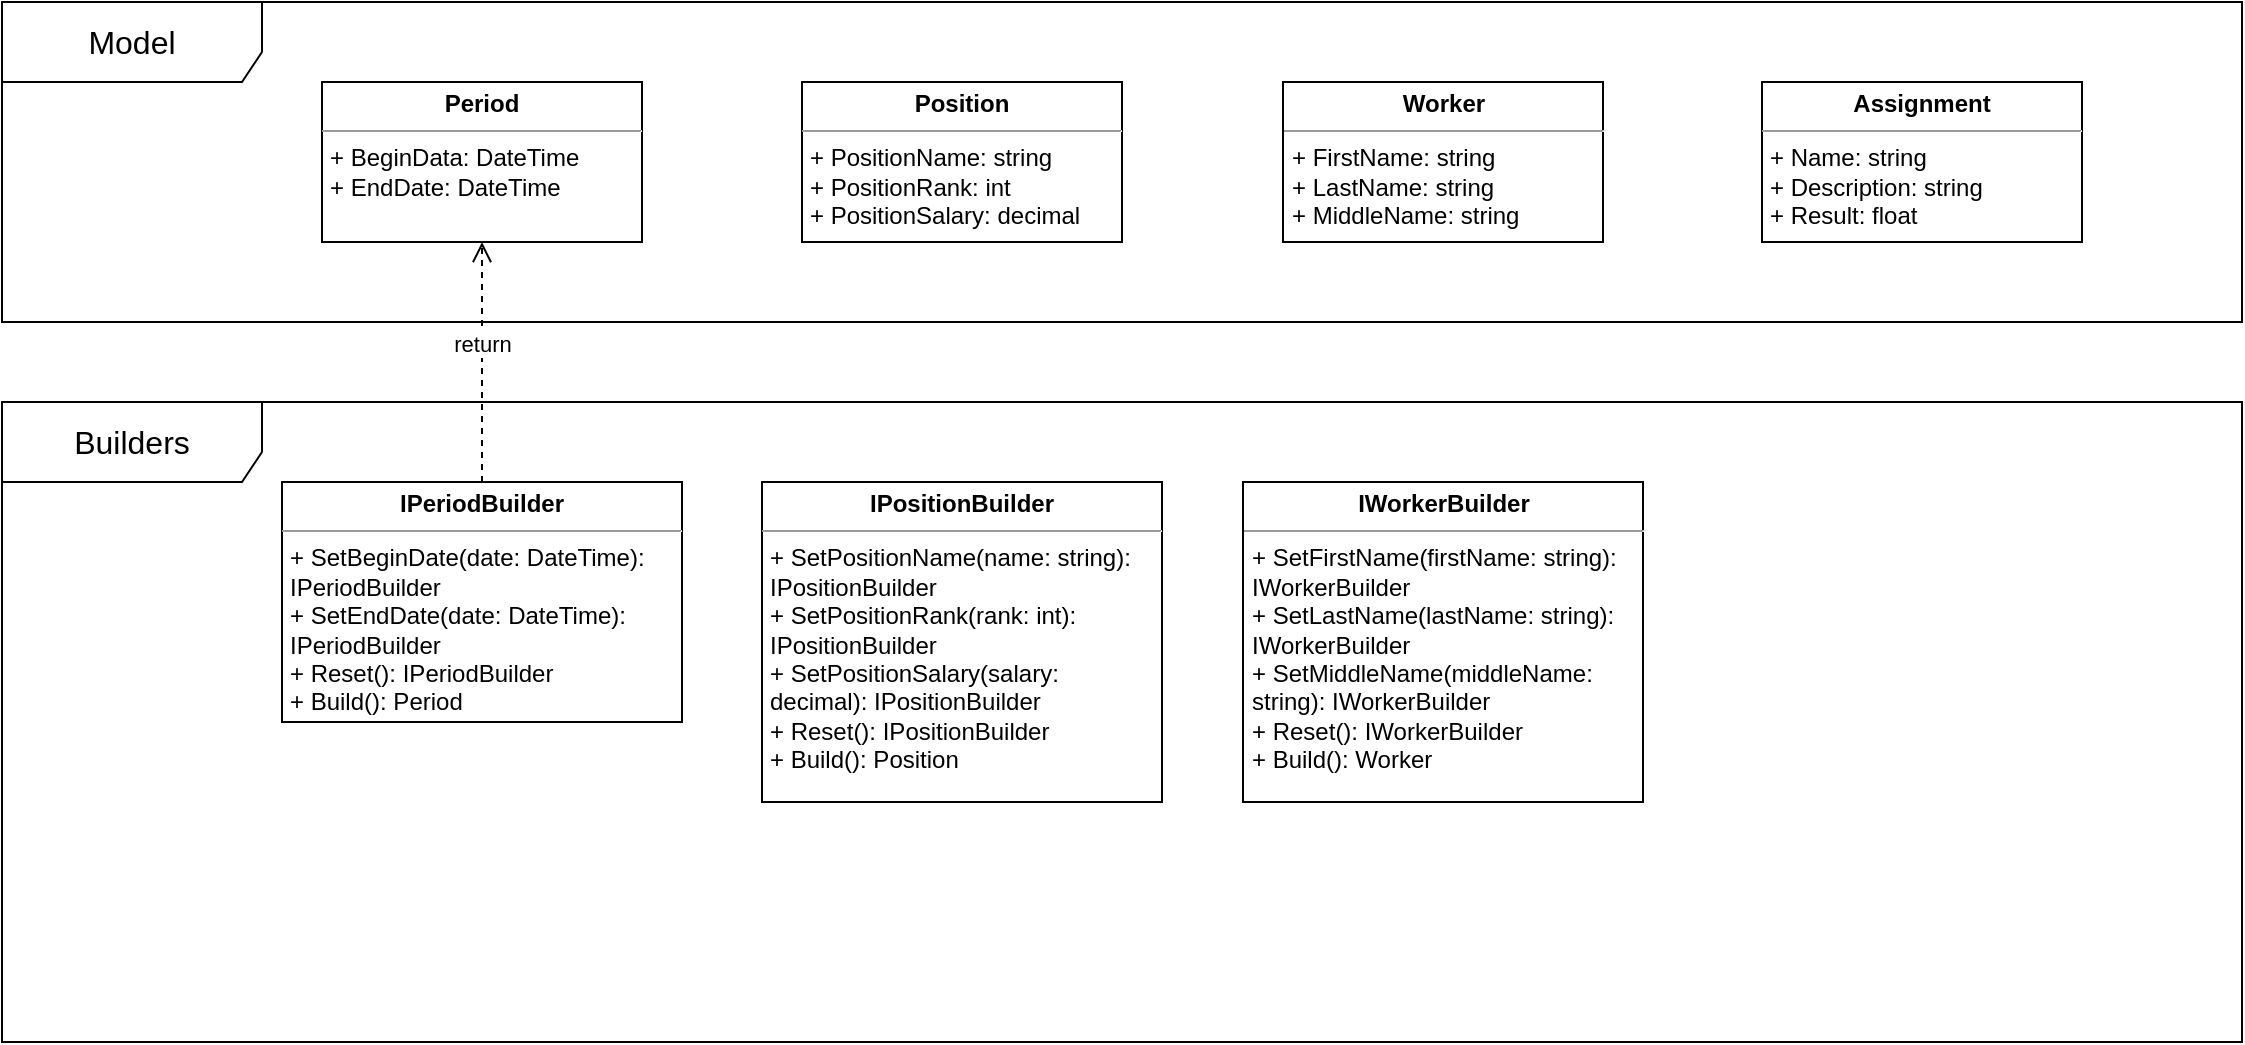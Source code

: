 <mxfile version="22.1.5" type="github">
  <diagram name="Страница — 1" id="qih0HeVdHAn_B9oH8GBS">
    <mxGraphModel dx="1430" dy="771" grid="1" gridSize="10" guides="1" tooltips="1" connect="1" arrows="1" fold="1" page="1" pageScale="1" pageWidth="827" pageHeight="1169" math="0" shadow="0">
      <root>
        <mxCell id="0" />
        <mxCell id="1" parent="0" />
        <mxCell id="z6ik7qYl1S37W0Bwtu2p-1" value="&lt;font style=&quot;font-size: 16px;&quot;&gt;Model&lt;/font&gt;" style="shape=umlFrame;whiteSpace=wrap;html=1;pointerEvents=0;width=130;height=40;" vertex="1" parent="1">
          <mxGeometry x="240" y="200" width="1120" height="160" as="geometry" />
        </mxCell>
        <mxCell id="z6ik7qYl1S37W0Bwtu2p-2" value="&lt;p style=&quot;margin:0px;margin-top:4px;text-align:center;&quot;&gt;&lt;b&gt;Period&lt;/b&gt;&lt;/p&gt;&lt;hr size=&quot;1&quot;&gt;&lt;p style=&quot;margin:0px;margin-left:4px;&quot;&gt;+ BeginData: DateTime&lt;/p&gt;&lt;p style=&quot;margin:0px;margin-left:4px;&quot;&gt;+ EndDate: DateTime&lt;/p&gt;" style="verticalAlign=top;align=left;overflow=fill;fontSize=12;fontFamily=Helvetica;html=1;whiteSpace=wrap;" vertex="1" parent="1">
          <mxGeometry x="400" y="240" width="160" height="80" as="geometry" />
        </mxCell>
        <mxCell id="z6ik7qYl1S37W0Bwtu2p-3" value="&lt;p style=&quot;margin:0px;margin-top:4px;text-align:center;&quot;&gt;&lt;b&gt;Position&lt;/b&gt;&lt;/p&gt;&lt;hr size=&quot;1&quot;&gt;&lt;p style=&quot;margin:0px;margin-left:4px;&quot;&gt;+ PositionName: string&lt;/p&gt;&lt;p style=&quot;margin:0px;margin-left:4px;&quot;&gt;+ PositionRank: int&lt;/p&gt;&lt;p style=&quot;margin:0px;margin-left:4px;&quot;&gt;+ PositionSalary: decimal&lt;/p&gt;" style="verticalAlign=top;align=left;overflow=fill;fontSize=12;fontFamily=Helvetica;html=1;whiteSpace=wrap;" vertex="1" parent="1">
          <mxGeometry x="640" y="240" width="160" height="80" as="geometry" />
        </mxCell>
        <mxCell id="z6ik7qYl1S37W0Bwtu2p-4" value="&lt;p style=&quot;margin:0px;margin-top:4px;text-align:center;&quot;&gt;&lt;b&gt;Assignment&lt;/b&gt;&lt;/p&gt;&lt;hr size=&quot;1&quot;&gt;&lt;p style=&quot;margin:0px;margin-left:4px;&quot;&gt;+ Name: string&lt;/p&gt;&lt;p style=&quot;margin:0px;margin-left:4px;&quot;&gt;+ Description: string&lt;/p&gt;&lt;p style=&quot;margin:0px;margin-left:4px;&quot;&gt;+ Result: float&lt;/p&gt;" style="verticalAlign=top;align=left;overflow=fill;fontSize=12;fontFamily=Helvetica;html=1;whiteSpace=wrap;" vertex="1" parent="1">
          <mxGeometry x="1120" y="240" width="160" height="80" as="geometry" />
        </mxCell>
        <mxCell id="z6ik7qYl1S37W0Bwtu2p-5" value="&lt;p style=&quot;margin:0px;margin-top:4px;text-align:center;&quot;&gt;&lt;b&gt;Worker&lt;/b&gt;&lt;/p&gt;&lt;hr size=&quot;1&quot;&gt;&lt;p style=&quot;margin:0px;margin-left:4px;&quot;&gt;+ FirstName: string&lt;/p&gt;&lt;p style=&quot;margin:0px;margin-left:4px;&quot;&gt;+ LastName: string&lt;/p&gt;&lt;p style=&quot;margin:0px;margin-left:4px;&quot;&gt;+ MiddleName: string&lt;/p&gt;" style="verticalAlign=top;align=left;overflow=fill;fontSize=12;fontFamily=Helvetica;html=1;whiteSpace=wrap;" vertex="1" parent="1">
          <mxGeometry x="880.5" y="240" width="160" height="80" as="geometry" />
        </mxCell>
        <mxCell id="z6ik7qYl1S37W0Bwtu2p-6" value="&lt;font style=&quot;font-size: 16px;&quot;&gt;Builders&lt;/font&gt;" style="shape=umlFrame;whiteSpace=wrap;html=1;pointerEvents=0;width=130;height=40;" vertex="1" parent="1">
          <mxGeometry x="240" y="400" width="1120" height="320" as="geometry" />
        </mxCell>
        <mxCell id="z6ik7qYl1S37W0Bwtu2p-7" value="&lt;p style=&quot;margin:0px;margin-top:4px;text-align:center;&quot;&gt;&lt;b&gt;IPeriodBuilder&lt;/b&gt;&lt;/p&gt;&lt;hr size=&quot;1&quot;&gt;&lt;p style=&quot;margin:0px;margin-left:4px;&quot;&gt;+ SetBeginDate(date: DateTime): IPeriodBuilder&lt;/p&gt;&lt;p style=&quot;margin:0px;margin-left:4px;&quot;&gt;+ SetEndDate(date: DateTime): IPeriodBuilder&lt;/p&gt;&lt;p style=&quot;margin:0px;margin-left:4px;&quot;&gt;+ Reset(): IPeriodBuilder&lt;/p&gt;&lt;p style=&quot;margin:0px;margin-left:4px;&quot;&gt;+ Build(): Period&lt;/p&gt;" style="verticalAlign=top;align=left;overflow=fill;fontSize=12;fontFamily=Helvetica;html=1;whiteSpace=wrap;" vertex="1" parent="1">
          <mxGeometry x="380" y="440" width="200" height="120" as="geometry" />
        </mxCell>
        <mxCell id="z6ik7qYl1S37W0Bwtu2p-8" value="&lt;p style=&quot;margin:0px;margin-top:4px;text-align:center;&quot;&gt;&lt;b&gt;IPositionBuilder&lt;/b&gt;&lt;/p&gt;&lt;hr size=&quot;1&quot;&gt;&lt;p style=&quot;margin:0px;margin-left:4px;&quot;&gt;+ SetPositionName(name: string): IPositionBuilder&lt;/p&gt;&lt;p style=&quot;margin:0px;margin-left:4px;&quot;&gt;+ SetPositionRank(rank: int): IPositionBuilder&lt;/p&gt;&lt;p style=&quot;margin:0px;margin-left:4px;&quot;&gt;+ SetPositionSalary(salary: decimal): IPositionBuilder&lt;/p&gt;&lt;p style=&quot;margin:0px;margin-left:4px;&quot;&gt;+ Reset(): IPositionBuilder&lt;/p&gt;&lt;p style=&quot;margin:0px;margin-left:4px;&quot;&gt;+ Build(): Position&lt;/p&gt;" style="verticalAlign=top;align=left;overflow=fill;fontSize=12;fontFamily=Helvetica;html=1;whiteSpace=wrap;" vertex="1" parent="1">
          <mxGeometry x="620" y="440" width="200" height="160" as="geometry" />
        </mxCell>
        <mxCell id="z6ik7qYl1S37W0Bwtu2p-9" value="return" style="html=1;verticalAlign=bottom;endArrow=open;dashed=1;endSize=8;rounded=0;exitX=0.5;exitY=0;exitDx=0;exitDy=0;entryX=0.5;entryY=1;entryDx=0;entryDy=0;edgeStyle=orthogonalEdgeStyle;" edge="1" parent="1" source="z6ik7qYl1S37W0Bwtu2p-7" target="z6ik7qYl1S37W0Bwtu2p-2">
          <mxGeometry relative="1" as="geometry">
            <mxPoint x="450" y="370" as="sourcePoint" />
            <mxPoint x="370" y="370" as="targetPoint" />
          </mxGeometry>
        </mxCell>
        <mxCell id="z6ik7qYl1S37W0Bwtu2p-10" value="&lt;p style=&quot;margin:0px;margin-top:4px;text-align:center;&quot;&gt;&lt;b&gt;IWorkerBuilder&lt;/b&gt;&lt;/p&gt;&lt;hr size=&quot;1&quot;&gt;&lt;p style=&quot;margin:0px;margin-left:4px;&quot;&gt;+ SetFirstName(firstName: string): IWorkerBuilder&lt;/p&gt;&lt;p style=&quot;margin:0px;margin-left:4px;&quot;&gt;+ SetLastName(lastName: string): IWorkerBuilder&lt;/p&gt;&lt;p style=&quot;margin:0px;margin-left:4px;&quot;&gt;+ SetMiddleName(middleName: string): IWorkerBuilder&lt;/p&gt;&lt;p style=&quot;margin:0px;margin-left:4px;&quot;&gt;+ Reset(): IWorkerBuilder&lt;/p&gt;&lt;p style=&quot;margin:0px;margin-left:4px;&quot;&gt;+ Build(): Worker&lt;/p&gt;" style="verticalAlign=top;align=left;overflow=fill;fontSize=12;fontFamily=Helvetica;html=1;whiteSpace=wrap;" vertex="1" parent="1">
          <mxGeometry x="860.5" y="440" width="200" height="160" as="geometry" />
        </mxCell>
      </root>
    </mxGraphModel>
  </diagram>
</mxfile>
